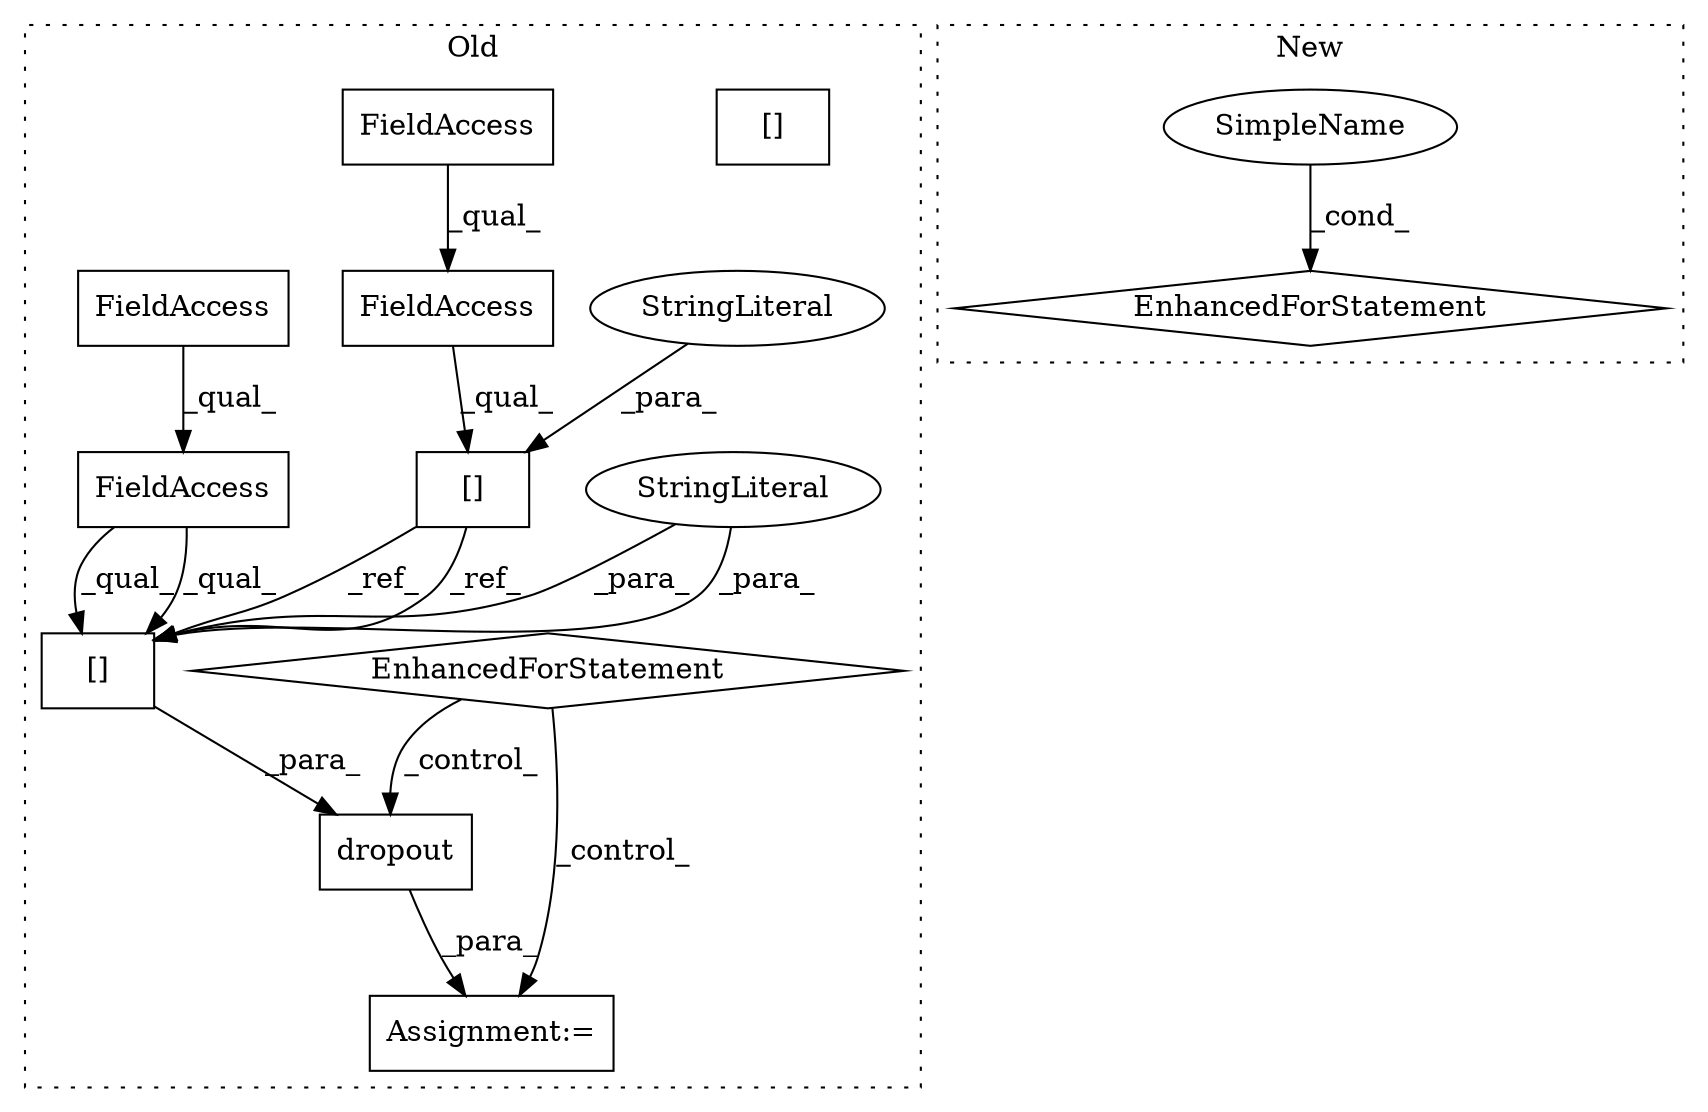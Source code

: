 digraph G {
subgraph cluster0 {
1 [label="dropout" a="32" s="1842,1867" l="8,1" shape="box"];
3 [label="Assignment:=" a="7" s="1836" l="1" shape="box"];
4 [label="EnhancedForStatement" a="70" s="1669,1768" l="65,2" shape="diamond"];
5 [label="[]" a="2" s="1637,1653" l="13,1" shape="box"];
7 [label="[]" a="2" s="1850,1866" l="13,1" shape="box"];
8 [label="StringLiteral" a="45" s="1650" l="3" shape="ellipse"];
9 [label="StringLiteral" a="45" s="1863" l="3" shape="ellipse"];
10 [label="FieldAccess" a="22" s="1850" l="12" shape="box"];
11 [label="FieldAccess" a="22" s="1637" l="12" shape="box"];
12 [label="FieldAccess" a="22" s="1637" l="6" shape="box"];
13 [label="FieldAccess" a="22" s="1850" l="6" shape="box"];
14 [label="[]" a="2" s="1850,1866" l="13,1" shape="box"];
label = "Old";
style="dotted";
}
subgraph cluster1 {
2 [label="EnhancedForStatement" a="70" s="2941,3017" l="53,2" shape="diamond"];
6 [label="SimpleName" a="42" s="2998" l="5" shape="ellipse"];
label = "New";
style="dotted";
}
1 -> 3 [label="_para_"];
4 -> 1 [label="_control_"];
4 -> 3 [label="_control_"];
5 -> 14 [label="_ref_"];
5 -> 14 [label="_ref_"];
6 -> 2 [label="_cond_"];
8 -> 5 [label="_para_"];
9 -> 14 [label="_para_"];
9 -> 14 [label="_para_"];
10 -> 14 [label="_qual_"];
10 -> 14 [label="_qual_"];
11 -> 5 [label="_qual_"];
12 -> 11 [label="_qual_"];
13 -> 10 [label="_qual_"];
14 -> 1 [label="_para_"];
}